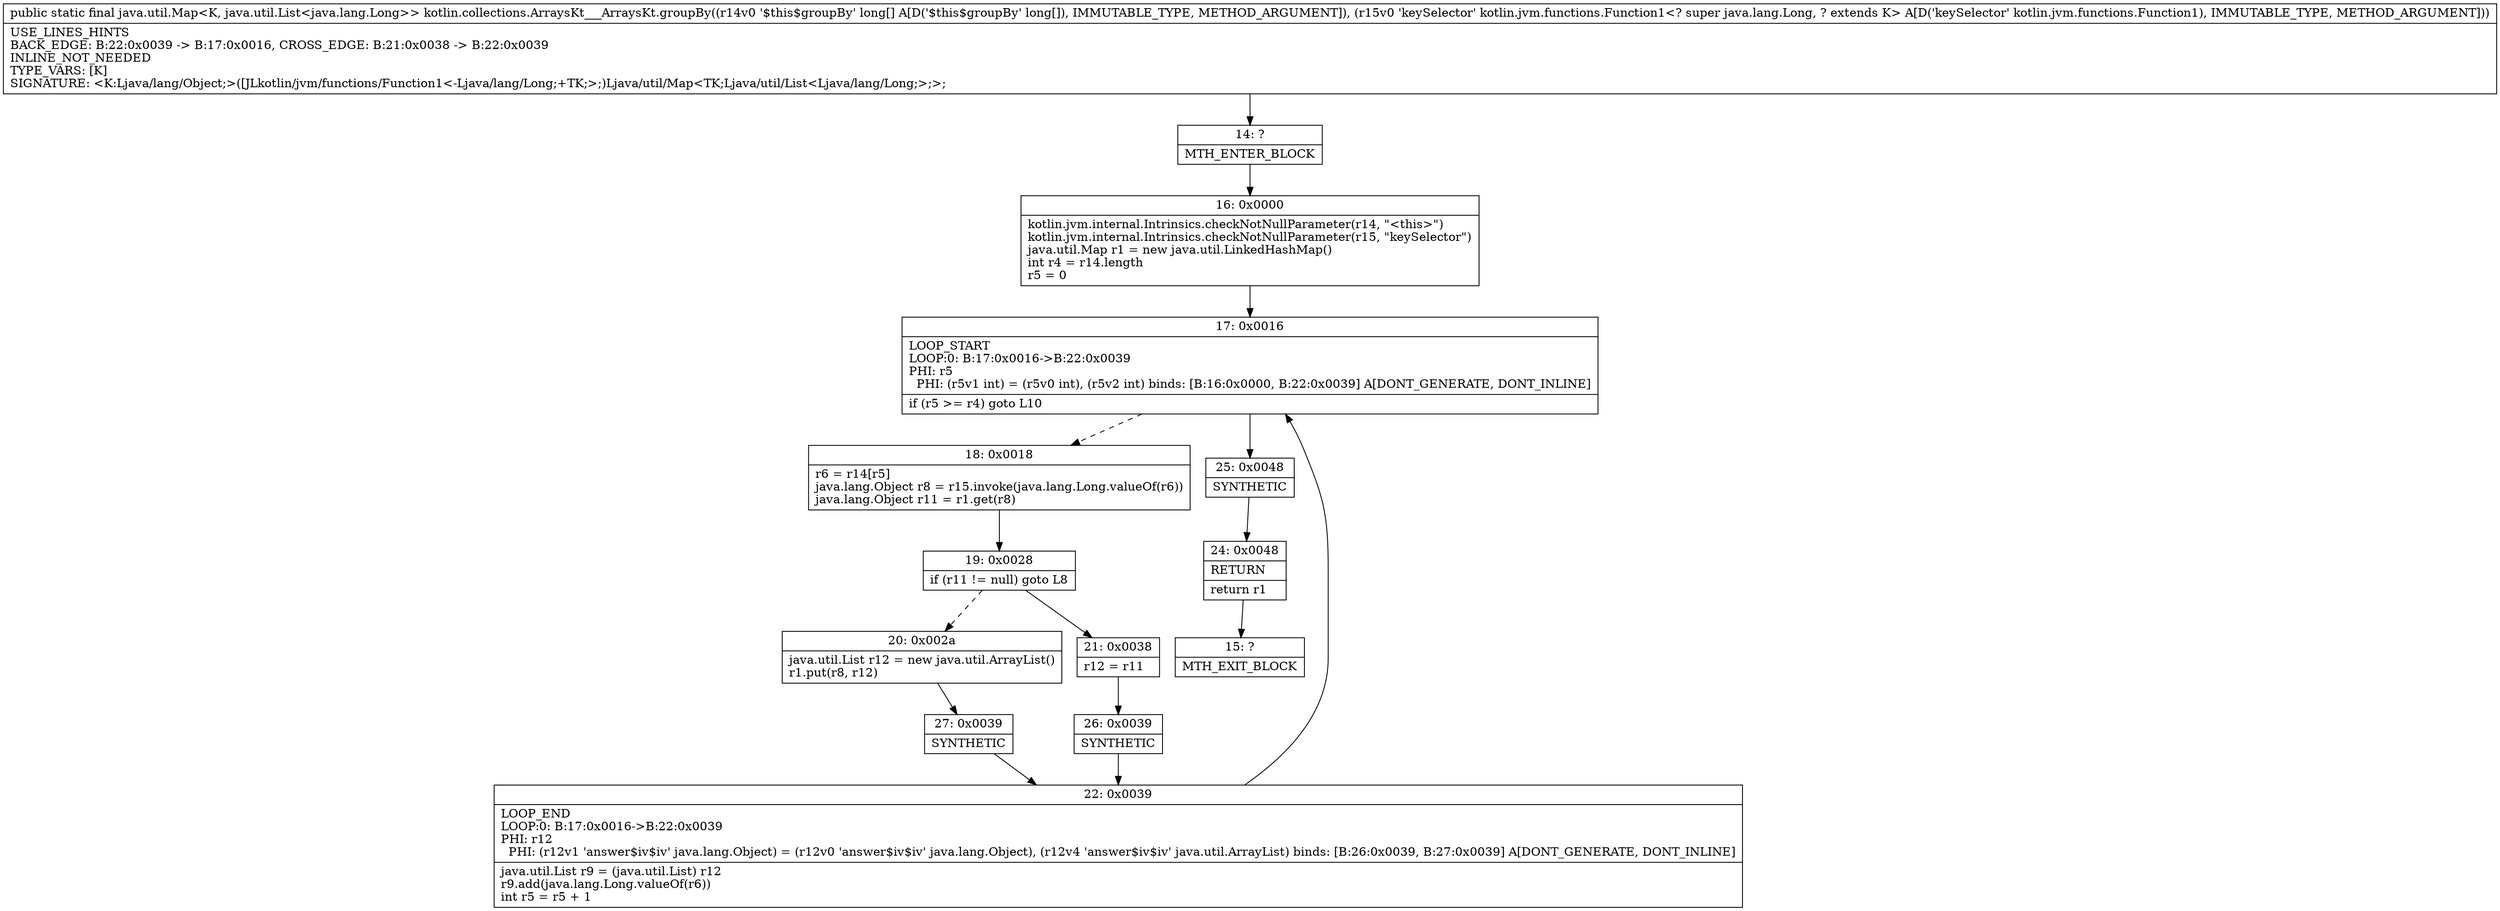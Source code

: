 digraph "CFG forkotlin.collections.ArraysKt___ArraysKt.groupBy([JLkotlin\/jvm\/functions\/Function1;)Ljava\/util\/Map;" {
Node_14 [shape=record,label="{14\:\ ?|MTH_ENTER_BLOCK\l}"];
Node_16 [shape=record,label="{16\:\ 0x0000|kotlin.jvm.internal.Intrinsics.checkNotNullParameter(r14, \"\<this\>\")\lkotlin.jvm.internal.Intrinsics.checkNotNullParameter(r15, \"keySelector\")\ljava.util.Map r1 = new java.util.LinkedHashMap()\lint r4 = r14.length\lr5 = 0\l}"];
Node_17 [shape=record,label="{17\:\ 0x0016|LOOP_START\lLOOP:0: B:17:0x0016\-\>B:22:0x0039\lPHI: r5 \l  PHI: (r5v1 int) = (r5v0 int), (r5v2 int) binds: [B:16:0x0000, B:22:0x0039] A[DONT_GENERATE, DONT_INLINE]\l|if (r5 \>= r4) goto L10\l}"];
Node_18 [shape=record,label="{18\:\ 0x0018|r6 = r14[r5]\ljava.lang.Object r8 = r15.invoke(java.lang.Long.valueOf(r6))\ljava.lang.Object r11 = r1.get(r8)\l}"];
Node_19 [shape=record,label="{19\:\ 0x0028|if (r11 != null) goto L8\l}"];
Node_20 [shape=record,label="{20\:\ 0x002a|java.util.List r12 = new java.util.ArrayList()\lr1.put(r8, r12)\l}"];
Node_27 [shape=record,label="{27\:\ 0x0039|SYNTHETIC\l}"];
Node_22 [shape=record,label="{22\:\ 0x0039|LOOP_END\lLOOP:0: B:17:0x0016\-\>B:22:0x0039\lPHI: r12 \l  PHI: (r12v1 'answer$iv$iv' java.lang.Object) = (r12v0 'answer$iv$iv' java.lang.Object), (r12v4 'answer$iv$iv' java.util.ArrayList) binds: [B:26:0x0039, B:27:0x0039] A[DONT_GENERATE, DONT_INLINE]\l|java.util.List r9 = (java.util.List) r12\lr9.add(java.lang.Long.valueOf(r6))\lint r5 = r5 + 1\l}"];
Node_21 [shape=record,label="{21\:\ 0x0038|r12 = r11\l}"];
Node_26 [shape=record,label="{26\:\ 0x0039|SYNTHETIC\l}"];
Node_25 [shape=record,label="{25\:\ 0x0048|SYNTHETIC\l}"];
Node_24 [shape=record,label="{24\:\ 0x0048|RETURN\l|return r1\l}"];
Node_15 [shape=record,label="{15\:\ ?|MTH_EXIT_BLOCK\l}"];
MethodNode[shape=record,label="{public static final java.util.Map\<K, java.util.List\<java.lang.Long\>\> kotlin.collections.ArraysKt___ArraysKt.groupBy((r14v0 '$this$groupBy' long[] A[D('$this$groupBy' long[]), IMMUTABLE_TYPE, METHOD_ARGUMENT]), (r15v0 'keySelector' kotlin.jvm.functions.Function1\<? super java.lang.Long, ? extends K\> A[D('keySelector' kotlin.jvm.functions.Function1), IMMUTABLE_TYPE, METHOD_ARGUMENT]))  | USE_LINES_HINTS\lBACK_EDGE: B:22:0x0039 \-\> B:17:0x0016, CROSS_EDGE: B:21:0x0038 \-\> B:22:0x0039\lINLINE_NOT_NEEDED\lTYPE_VARS: [K]\lSIGNATURE: \<K:Ljava\/lang\/Object;\>([JLkotlin\/jvm\/functions\/Function1\<\-Ljava\/lang\/Long;+TK;\>;)Ljava\/util\/Map\<TK;Ljava\/util\/List\<Ljava\/lang\/Long;\>;\>;\l}"];
MethodNode -> Node_14;Node_14 -> Node_16;
Node_16 -> Node_17;
Node_17 -> Node_18[style=dashed];
Node_17 -> Node_25;
Node_18 -> Node_19;
Node_19 -> Node_20[style=dashed];
Node_19 -> Node_21;
Node_20 -> Node_27;
Node_27 -> Node_22;
Node_22 -> Node_17;
Node_21 -> Node_26;
Node_26 -> Node_22;
Node_25 -> Node_24;
Node_24 -> Node_15;
}

